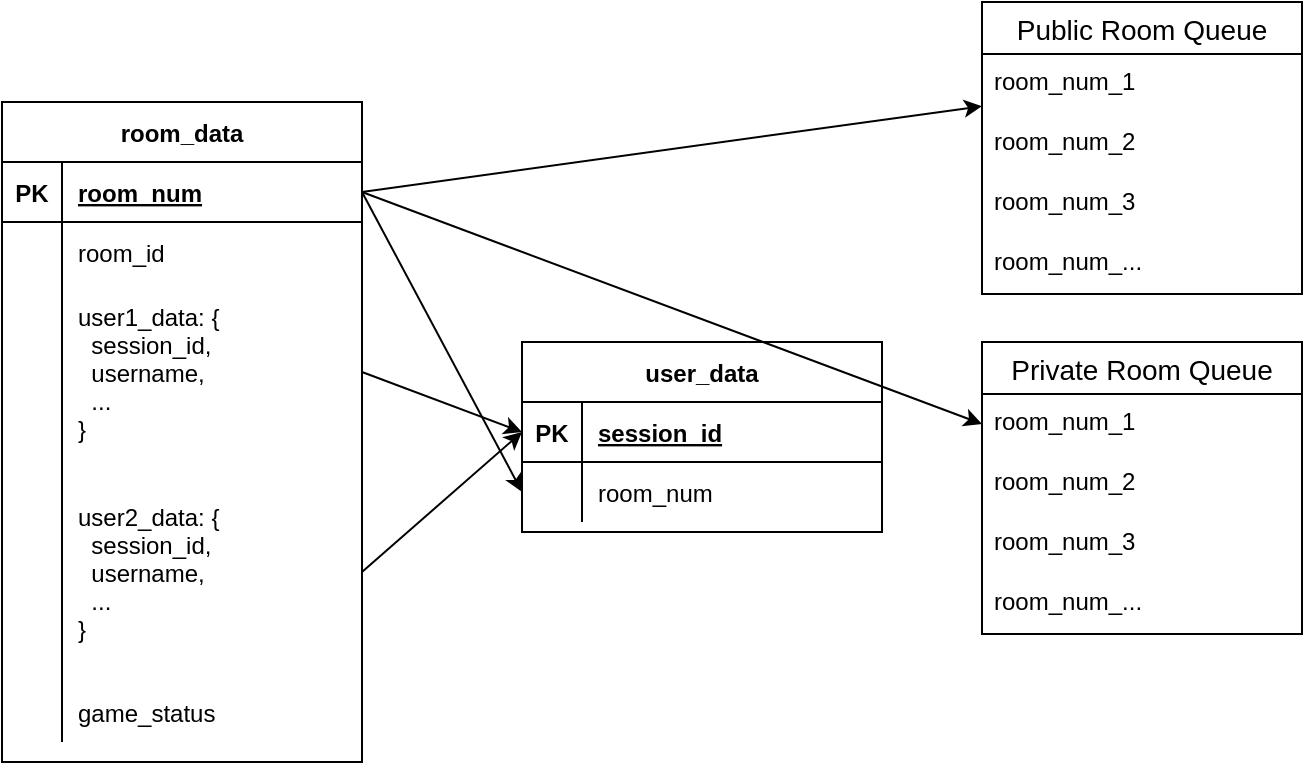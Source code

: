 <mxfile version="14.5.1" type="device"><diagram id="NBCX0DjkchimIXk7sd7B" name="Page-1"><mxGraphModel dx="786" dy="522" grid="1" gridSize="10" guides="1" tooltips="1" connect="1" arrows="1" fold="1" page="1" pageScale="1" pageWidth="850" pageHeight="1100" math="0" shadow="0"><root><mxCell id="0"/><mxCell id="1" parent="0"/><mxCell id="AZlwkfbULS2W1rtwsab_-49" value="room_data" style="shape=table;startSize=30;container=1;collapsible=1;childLayout=tableLayout;fixedRows=1;rowLines=0;fontStyle=1;align=center;resizeLast=1;" parent="1" vertex="1"><mxGeometry x="50" y="130" width="180" height="330" as="geometry"/></mxCell><mxCell id="AZlwkfbULS2W1rtwsab_-50" value="" style="shape=partialRectangle;collapsible=0;dropTarget=0;pointerEvents=0;fillColor=none;top=0;left=0;bottom=1;right=0;points=[[0,0.5],[1,0.5]];portConstraint=eastwest;" parent="AZlwkfbULS2W1rtwsab_-49" vertex="1"><mxGeometry y="30" width="180" height="30" as="geometry"/></mxCell><mxCell id="AZlwkfbULS2W1rtwsab_-51" value="PK" style="shape=partialRectangle;connectable=0;fillColor=none;top=0;left=0;bottom=0;right=0;fontStyle=1;overflow=hidden;" parent="AZlwkfbULS2W1rtwsab_-50" vertex="1"><mxGeometry width="30" height="30" as="geometry"/></mxCell><mxCell id="AZlwkfbULS2W1rtwsab_-52" value="room_num" style="shape=partialRectangle;connectable=0;fillColor=none;top=0;left=0;bottom=0;right=0;align=left;spacingLeft=6;fontStyle=5;overflow=hidden;" parent="AZlwkfbULS2W1rtwsab_-50" vertex="1"><mxGeometry x="30" width="150" height="30" as="geometry"/></mxCell><mxCell id="AZlwkfbULS2W1rtwsab_-53" value="" style="shape=partialRectangle;collapsible=0;dropTarget=0;pointerEvents=0;fillColor=none;top=0;left=0;bottom=0;right=0;points=[[0,0.5],[1,0.5]];portConstraint=eastwest;" parent="AZlwkfbULS2W1rtwsab_-49" vertex="1"><mxGeometry y="60" width="180" height="30" as="geometry"/></mxCell><mxCell id="AZlwkfbULS2W1rtwsab_-54" value="" style="shape=partialRectangle;connectable=0;fillColor=none;top=0;left=0;bottom=0;right=0;editable=1;overflow=hidden;" parent="AZlwkfbULS2W1rtwsab_-53" vertex="1"><mxGeometry width="30" height="30" as="geometry"/></mxCell><mxCell id="AZlwkfbULS2W1rtwsab_-55" value="room_id" style="shape=partialRectangle;connectable=0;fillColor=none;top=0;left=0;bottom=0;right=0;align=left;spacingLeft=6;overflow=hidden;" parent="AZlwkfbULS2W1rtwsab_-53" vertex="1"><mxGeometry x="30" width="150" height="30" as="geometry"/></mxCell><mxCell id="AZlwkfbULS2W1rtwsab_-56" value="" style="shape=partialRectangle;collapsible=0;dropTarget=0;pointerEvents=0;fillColor=none;top=0;left=0;bottom=0;right=0;points=[[0,0.5],[1,0.5]];portConstraint=eastwest;" parent="AZlwkfbULS2W1rtwsab_-49" vertex="1"><mxGeometry y="90" width="180" height="90" as="geometry"/></mxCell><mxCell id="AZlwkfbULS2W1rtwsab_-57" value="" style="shape=partialRectangle;connectable=0;fillColor=none;top=0;left=0;bottom=0;right=0;editable=1;overflow=hidden;" parent="AZlwkfbULS2W1rtwsab_-56" vertex="1"><mxGeometry width="30" height="90" as="geometry"/></mxCell><mxCell id="AZlwkfbULS2W1rtwsab_-58" value="user1_data: {&#10;  session_id,&#10;  username,&#10;  ...&#10;}" style="shape=partialRectangle;connectable=0;fillColor=none;top=0;left=0;bottom=0;right=0;align=left;spacingLeft=6;overflow=hidden;" parent="AZlwkfbULS2W1rtwsab_-56" vertex="1"><mxGeometry x="30" width="150" height="90" as="geometry"/></mxCell><mxCell id="AZlwkfbULS2W1rtwsab_-59" value="" style="shape=partialRectangle;collapsible=0;dropTarget=0;pointerEvents=0;fillColor=none;top=0;left=0;bottom=0;right=0;points=[[0,0.5],[1,0.5]];portConstraint=eastwest;" parent="AZlwkfbULS2W1rtwsab_-49" vertex="1"><mxGeometry y="180" width="180" height="110" as="geometry"/></mxCell><mxCell id="AZlwkfbULS2W1rtwsab_-60" value="" style="shape=partialRectangle;connectable=0;fillColor=none;top=0;left=0;bottom=0;right=0;editable=1;overflow=hidden;" parent="AZlwkfbULS2W1rtwsab_-59" vertex="1"><mxGeometry width="30" height="110" as="geometry"/></mxCell><mxCell id="AZlwkfbULS2W1rtwsab_-61" value="user2_data: {&#10;  session_id,&#10;  username,&#10;  ...&#10;}" style="shape=partialRectangle;connectable=0;fillColor=none;top=0;left=0;bottom=0;right=0;align=left;spacingLeft=6;overflow=hidden;" parent="AZlwkfbULS2W1rtwsab_-59" vertex="1"><mxGeometry x="30" width="150" height="110" as="geometry"/></mxCell><mxCell id="AZlwkfbULS2W1rtwsab_-79" value="" style="shape=partialRectangle;collapsible=0;dropTarget=0;pointerEvents=0;fillColor=none;top=0;left=0;bottom=0;right=0;points=[[0,0.5],[1,0.5]];portConstraint=eastwest;" parent="AZlwkfbULS2W1rtwsab_-49" vertex="1"><mxGeometry y="290" width="180" height="30" as="geometry"/></mxCell><mxCell id="AZlwkfbULS2W1rtwsab_-80" value="" style="shape=partialRectangle;connectable=0;fillColor=none;top=0;left=0;bottom=0;right=0;editable=1;overflow=hidden;" parent="AZlwkfbULS2W1rtwsab_-79" vertex="1"><mxGeometry width="30" height="30" as="geometry"/></mxCell><mxCell id="AZlwkfbULS2W1rtwsab_-81" value="game_status" style="shape=partialRectangle;connectable=0;fillColor=none;top=0;left=0;bottom=0;right=0;align=left;spacingLeft=6;overflow=hidden;" parent="AZlwkfbULS2W1rtwsab_-79" vertex="1"><mxGeometry x="30" width="150" height="30" as="geometry"/></mxCell><mxCell id="AZlwkfbULS2W1rtwsab_-62" value="user_data" style="shape=table;startSize=30;container=1;collapsible=1;childLayout=tableLayout;fixedRows=1;rowLines=0;fontStyle=1;align=center;resizeLast=1;" parent="1" vertex="1"><mxGeometry x="310" y="250" width="180" height="95" as="geometry"/></mxCell><mxCell id="AZlwkfbULS2W1rtwsab_-63" value="" style="shape=partialRectangle;collapsible=0;dropTarget=0;pointerEvents=0;fillColor=none;top=0;left=0;bottom=1;right=0;points=[[0,0.5],[1,0.5]];portConstraint=eastwest;" parent="AZlwkfbULS2W1rtwsab_-62" vertex="1"><mxGeometry y="30" width="180" height="30" as="geometry"/></mxCell><mxCell id="AZlwkfbULS2W1rtwsab_-64" value="PK" style="shape=partialRectangle;connectable=0;fillColor=none;top=0;left=0;bottom=0;right=0;fontStyle=1;overflow=hidden;" parent="AZlwkfbULS2W1rtwsab_-63" vertex="1"><mxGeometry width="30" height="30" as="geometry"/></mxCell><mxCell id="AZlwkfbULS2W1rtwsab_-65" value="session_id" style="shape=partialRectangle;connectable=0;fillColor=none;top=0;left=0;bottom=0;right=0;align=left;spacingLeft=6;fontStyle=5;overflow=hidden;" parent="AZlwkfbULS2W1rtwsab_-63" vertex="1"><mxGeometry x="30" width="150" height="30" as="geometry"/></mxCell><mxCell id="AZlwkfbULS2W1rtwsab_-69" value="" style="shape=partialRectangle;collapsible=0;dropTarget=0;pointerEvents=0;fillColor=none;top=0;left=0;bottom=0;right=0;points=[[0,0.5],[1,0.5]];portConstraint=eastwest;" parent="AZlwkfbULS2W1rtwsab_-62" vertex="1"><mxGeometry y="60" width="180" height="30" as="geometry"/></mxCell><mxCell id="AZlwkfbULS2W1rtwsab_-70" value="" style="shape=partialRectangle;connectable=0;fillColor=none;top=0;left=0;bottom=0;right=0;editable=1;overflow=hidden;" parent="AZlwkfbULS2W1rtwsab_-69" vertex="1"><mxGeometry width="30" height="30" as="geometry"/></mxCell><mxCell id="AZlwkfbULS2W1rtwsab_-71" value="room_num" style="shape=partialRectangle;connectable=0;fillColor=none;top=0;left=0;bottom=0;right=0;align=left;spacingLeft=6;overflow=hidden;" parent="AZlwkfbULS2W1rtwsab_-69" vertex="1"><mxGeometry x="30" width="150" height="30" as="geometry"/></mxCell><mxCell id="AZlwkfbULS2W1rtwsab_-88" style="rounded=0;orthogonalLoop=1;jettySize=auto;html=1;entryX=0;entryY=0.5;entryDx=0;entryDy=0;exitX=1;exitY=0.5;exitDx=0;exitDy=0;" parent="1" source="AZlwkfbULS2W1rtwsab_-56" target="AZlwkfbULS2W1rtwsab_-63" edge="1"><mxGeometry relative="1" as="geometry"/></mxCell><mxCell id="AZlwkfbULS2W1rtwsab_-89" style="edgeStyle=none;rounded=0;orthogonalLoop=1;jettySize=auto;html=1;entryX=0;entryY=0.5;entryDx=0;entryDy=0;exitX=1;exitY=0.5;exitDx=0;exitDy=0;" parent="1" source="AZlwkfbULS2W1rtwsab_-59" target="AZlwkfbULS2W1rtwsab_-63" edge="1"><mxGeometry relative="1" as="geometry"/></mxCell><mxCell id="AZlwkfbULS2W1rtwsab_-90" value="Public Room Queue" style="swimlane;fontStyle=0;childLayout=stackLayout;horizontal=1;startSize=26;horizontalStack=0;resizeParent=1;resizeParentMax=0;resizeLast=0;collapsible=1;marginBottom=0;align=center;fontSize=14;" parent="1" vertex="1"><mxGeometry x="540" y="80" width="160" height="146" as="geometry"/></mxCell><mxCell id="AZlwkfbULS2W1rtwsab_-91" value="room_num_1" style="text;strokeColor=none;fillColor=none;spacingLeft=4;spacingRight=4;overflow=hidden;rotatable=0;points=[[0,0.5],[1,0.5]];portConstraint=eastwest;fontSize=12;" parent="AZlwkfbULS2W1rtwsab_-90" vertex="1"><mxGeometry y="26" width="160" height="30" as="geometry"/></mxCell><mxCell id="AZlwkfbULS2W1rtwsab_-92" value="room_num_2" style="text;strokeColor=none;fillColor=none;spacingLeft=4;spacingRight=4;overflow=hidden;rotatable=0;points=[[0,0.5],[1,0.5]];portConstraint=eastwest;fontSize=12;" parent="AZlwkfbULS2W1rtwsab_-90" vertex="1"><mxGeometry y="56" width="160" height="30" as="geometry"/></mxCell><mxCell id="AZlwkfbULS2W1rtwsab_-93" value="room_num_3" style="text;strokeColor=none;fillColor=none;spacingLeft=4;spacingRight=4;overflow=hidden;rotatable=0;points=[[0,0.5],[1,0.5]];portConstraint=eastwest;fontSize=12;" parent="AZlwkfbULS2W1rtwsab_-90" vertex="1"><mxGeometry y="86" width="160" height="30" as="geometry"/></mxCell><mxCell id="AZlwkfbULS2W1rtwsab_-94" value="room_num_..." style="text;strokeColor=none;fillColor=none;spacingLeft=4;spacingRight=4;overflow=hidden;rotatable=0;points=[[0,0.5],[1,0.5]];portConstraint=eastwest;fontSize=12;" parent="AZlwkfbULS2W1rtwsab_-90" vertex="1"><mxGeometry y="116" width="160" height="30" as="geometry"/></mxCell><mxCell id="AZlwkfbULS2W1rtwsab_-95" value="Private Room Queue" style="swimlane;fontStyle=0;childLayout=stackLayout;horizontal=1;startSize=26;horizontalStack=0;resizeParent=1;resizeParentMax=0;resizeLast=0;collapsible=1;marginBottom=0;align=center;fontSize=14;" parent="1" vertex="1"><mxGeometry x="540" y="250" width="160" height="146" as="geometry"/></mxCell><mxCell id="AZlwkfbULS2W1rtwsab_-96" value="room_num_1" style="text;strokeColor=none;fillColor=none;spacingLeft=4;spacingRight=4;overflow=hidden;rotatable=0;points=[[0,0.5],[1,0.5]];portConstraint=eastwest;fontSize=12;" parent="AZlwkfbULS2W1rtwsab_-95" vertex="1"><mxGeometry y="26" width="160" height="30" as="geometry"/></mxCell><mxCell id="AZlwkfbULS2W1rtwsab_-97" value="room_num_2" style="text;strokeColor=none;fillColor=none;spacingLeft=4;spacingRight=4;overflow=hidden;rotatable=0;points=[[0,0.5],[1,0.5]];portConstraint=eastwest;fontSize=12;" parent="AZlwkfbULS2W1rtwsab_-95" vertex="1"><mxGeometry y="56" width="160" height="30" as="geometry"/></mxCell><mxCell id="AZlwkfbULS2W1rtwsab_-98" value="room_num_3" style="text;strokeColor=none;fillColor=none;spacingLeft=4;spacingRight=4;overflow=hidden;rotatable=0;points=[[0,0.5],[1,0.5]];portConstraint=eastwest;fontSize=12;" parent="AZlwkfbULS2W1rtwsab_-95" vertex="1"><mxGeometry y="86" width="160" height="30" as="geometry"/></mxCell><mxCell id="AZlwkfbULS2W1rtwsab_-99" value="room_num_..." style="text;strokeColor=none;fillColor=none;spacingLeft=4;spacingRight=4;overflow=hidden;rotatable=0;points=[[0,0.5],[1,0.5]];portConstraint=eastwest;fontSize=12;" parent="AZlwkfbULS2W1rtwsab_-95" vertex="1"><mxGeometry y="116" width="160" height="30" as="geometry"/></mxCell><mxCell id="WsQolSuaObPoLYcBqsgN-1" style="rounded=0;orthogonalLoop=1;jettySize=auto;html=1;entryX=0;entryY=0.5;entryDx=0;entryDy=0;exitX=1;exitY=0.5;exitDx=0;exitDy=0;" edge="1" parent="1" source="AZlwkfbULS2W1rtwsab_-50" target="AZlwkfbULS2W1rtwsab_-69"><mxGeometry relative="1" as="geometry"/></mxCell><mxCell id="WsQolSuaObPoLYcBqsgN-11" style="edgeStyle=none;rounded=0;orthogonalLoop=1;jettySize=auto;html=1;exitX=1;exitY=0.5;exitDx=0;exitDy=0;" edge="1" parent="1" source="AZlwkfbULS2W1rtwsab_-50" target="AZlwkfbULS2W1rtwsab_-91"><mxGeometry relative="1" as="geometry"/></mxCell><mxCell id="WsQolSuaObPoLYcBqsgN-12" style="edgeStyle=none;rounded=0;orthogonalLoop=1;jettySize=auto;html=1;entryX=0;entryY=0.5;entryDx=0;entryDy=0;exitX=1;exitY=0.5;exitDx=0;exitDy=0;" edge="1" parent="1" source="AZlwkfbULS2W1rtwsab_-50" target="AZlwkfbULS2W1rtwsab_-96"><mxGeometry relative="1" as="geometry"/></mxCell></root></mxGraphModel></diagram></mxfile>